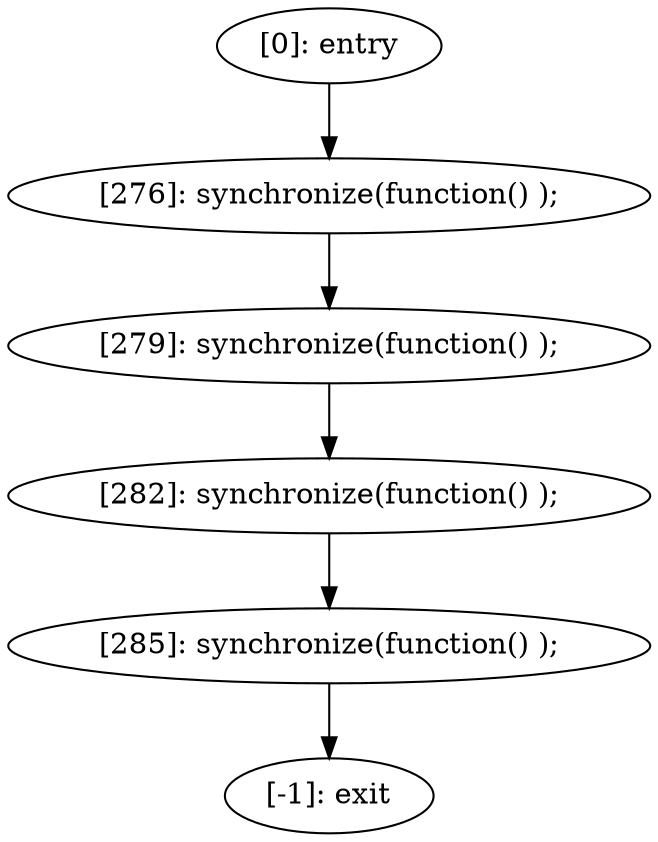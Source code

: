digraph {
"0" [label="[279]: synchronize(function() );\n"] 
"1" [label="[276]: synchronize(function() );\n"] 
"2" [label="[285]: synchronize(function() );\n"] 
"3" [label="[282]: synchronize(function() );\n"] 
"4" [label="[-1]: exit"] 
"5" [label="[0]: entry"] 
"0" -> "3" [label=""] 
"1" -> "0" [label=""] 
"2" -> "4" [label=""] 
"3" -> "2" [label=""] 
"5" -> "1" [label=""] 
}
